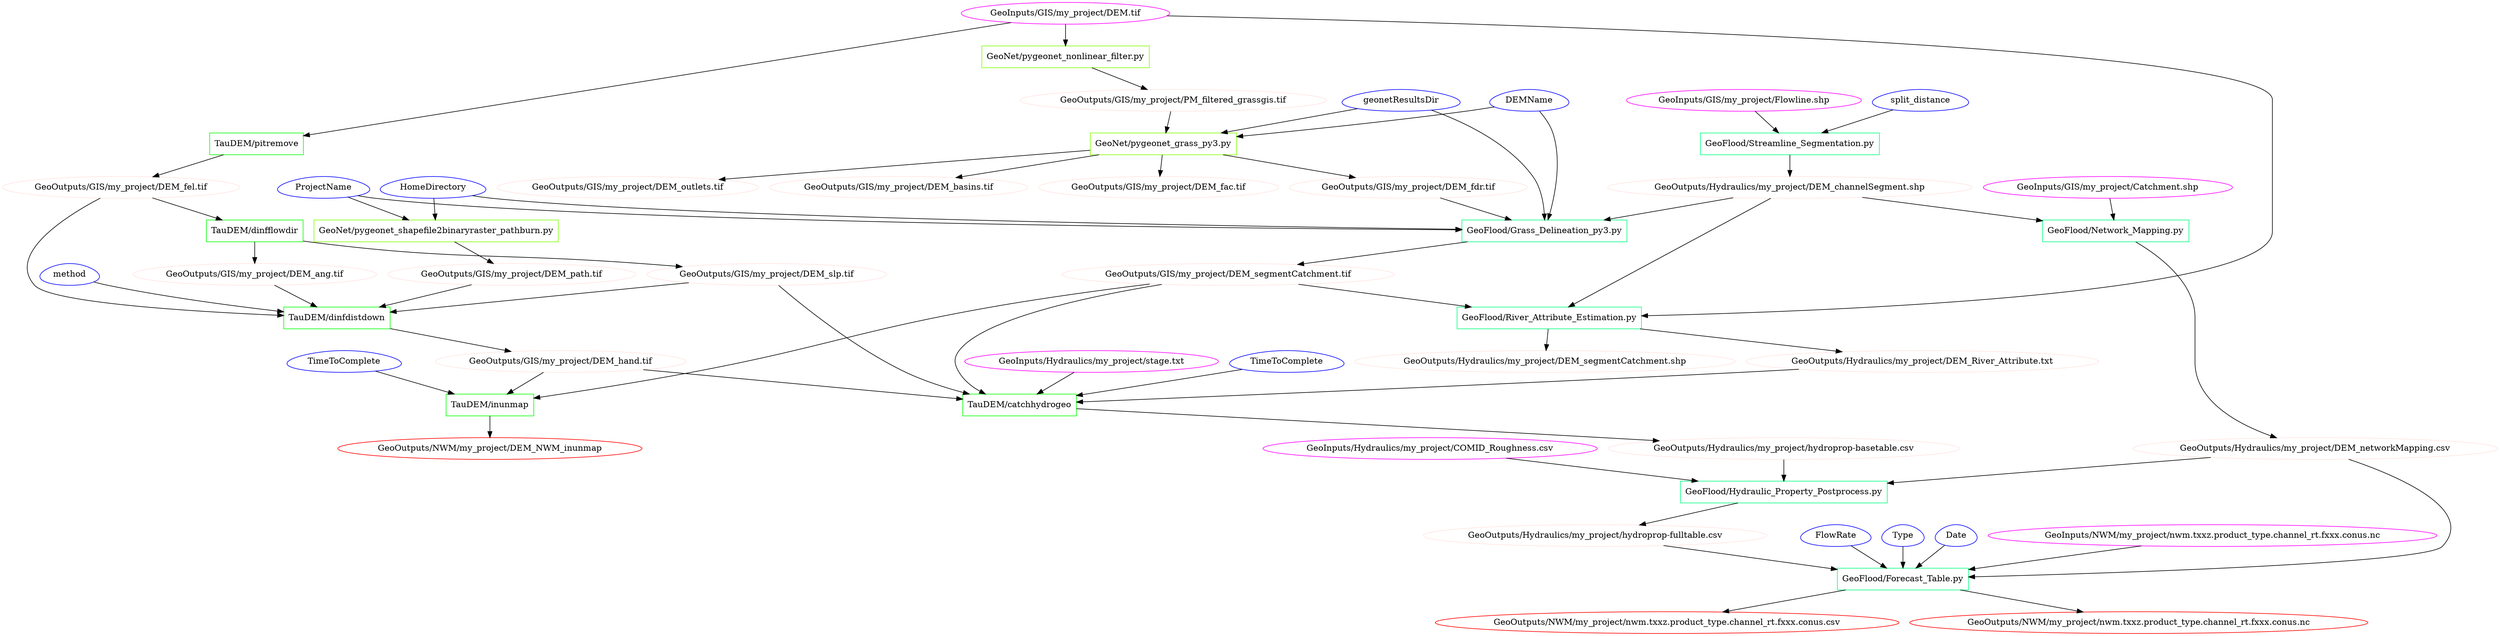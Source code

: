 digraph G {
    "TimeToCompletecatchhydrogeo" [label="TimeToComplete" shape=egg color=blue];
    "TimeToCompleteinunmap" [label="TimeToComplete" shape=egg color=blue];
    {
        node [shape=box color=chartreuse]
        "GeoNet/pygeonet_nonlinear_filter.py"
        "GeoNet/pygeonet_grass_py3.py"
        "GeoNet/pygeonet_shapefile2binaryraster_pathburn.py"
    }
    {
        node [shape=box color=green]
        "TauDEM/pitremove"
        "TauDEM/dinfflowdir"
        "TauDEM/dinfdistdown"
        "TauDEM/catchhydrogeo"
        "TauDEM/inunmap"
    }
    {
        node [shape=box color=springgreen]
        "GeoFlood/Streamline_Segmentation.py"
        "GeoFlood/Grass_Delineation_py3.py"
        "GeoFlood/River_Attribute_Estimation.py"
        "GeoFlood/Network_Mapping.py"
        "GeoFlood/Hydraulic_Property_Postprocess.py"
        "GeoFlood/Forecast_Table.py"
    }
    {
        node [shape=egg color=blue]
        "HomeDirectory"
        "ProjectName"
        "DEMName"
        "method"
        "split_distance"
        "geonetResultsDir"
        "TimeToCompletecatchhydrogeo"
        "TimeToCompleteinunmap"
        "FlowRate"
        "Type"
        "Date"
    }
    {
        node [color=magenta]
        "GeoInputs/GIS/my_project/DEM.tif"
        "GeoInputs/GIS/my_project/Flowline.shp"
        "GeoInputs/GIS/my_project/Catchment.shp"
        "GeoInputs/Hydraulics/my_project/stage.txt"
        "GeoInputs/Hydraulics/my_project/COMID_Roughness.csv"
        "GeoInputs/NWM/my_project/nwm.txxz.product_type.channel_rt.fxxx.conus.nc"
    }
    {
        node [color=mistyrose]
        "GeoOutputs/GIS/my_project/PM_filtered_grassgis.tif"
        "GeoOutputs/GIS/my_project/DEM_basins.tif"
        "GeoOutputs/GIS/my_project/DEM_fac.tif"
        "GeoOutputs/GIS/my_project/DEM_fdr.tif"
        "GeoOutputs/GIS/my_project/DEM_outlets.tif"
        "GeoOutputs/GIS/my_project/DEM_fel.tif"
        "GeoOutputs/GIS/my_project/DEM_ang.tif"
        "GeoOutputs/GIS/my_project/DEM_slp.tif"
        "GeoOutputs/Hydraulics/my_project/DEM_River_Attribute.txt"
        "GeoOutputs/GIS/my_project/DEM_path.tif"
        "GeoOutputs/GIS/my_project/DEM_hand.tif"
        "GeoOutputs/Hydraulics/my_project/DEM_channelSegment.shp"
        "GeoOutputs/GIS/my_project/DEM_segmentCatchment.tif"
        "GeoOutputs/Hydraulics/my_project/DEM_segmentCatchment.shp"
        "GeoOutputs/Hydraulics/my_project/DEM_networkMapping.csv"
        "GeoOutputs/Hydraulics/my_project/hydroprop-basetable.csv"
        "GeoOutputs/Hydraulics/my_project/hydroprop-fulltable.csv"
    }
    {
        node [color=red]
        "GeoOutputs/NWM/my_project/DEM_NWM_inunmap"
        "GeoOutputs/NWM/my_project/nwm.txxz.product_type.channel_rt.fxxx.conus.csv"
        "GeoOutputs/NWM/my_project/nwm.txxz.product_type.channel_rt.fxxx.conus.nc"
    }
    subgraph geonet {
        "GeoNet/pygeonet_nonlinear_filter.py" -> "GeoNet/pygeonet_grass_py3.py" [style=invis]
        "HomeDirectory" -> "GeoNet/pygeonet_shapefile2binaryraster_pathburn.py";
        "ProjectName" -> "GeoNet/pygeonet_shapefile2binaryraster_pathburn.py";
        "GeoNet/pygeonet_shapefile2binaryraster_pathburn.py" -> "GeoOutputs/GIS/my_project/DEM_path.tif";
        "GeoInputs/GIS/my_project/DEM.tif" -> "GeoNet/pygeonet_nonlinear_filter.py";
        "DEMName" -> "GeoNet/pygeonet_grass_py3.py";
        "geonetResultsDir" -> "GeoNet/pygeonet_grass_py3.py";
        "GeoNet/pygeonet_nonlinear_filter.py" -> "GeoOutputs/GIS/my_project/PM_filtered_grassgis.tif";
        "GeoOutputs/GIS/my_project/PM_filtered_grassgis.tif" -> "GeoNet/pygeonet_grass_py3.py";
        "GeoNet/pygeonet_grass_py3.py" -> "GeoOutputs/GIS/my_project/DEM_basins.tif";
        "GeoNet/pygeonet_grass_py3.py" -> "GeoOutputs/GIS/my_project/DEM_fac.tif";
        "GeoNet/pygeonet_grass_py3.py" -> "GeoOutputs/GIS/my_project/DEM_fdr.tif";
        "GeoNet/pygeonet_grass_py3.py" -> "GeoOutputs/GIS/my_project/DEM_outlets.tif";
    }
    subgraph taudem {
        subgraph taudeminvis {
            "TauDEM/pitremove" -> "TauDEM/dinfflowdir" [style=invis]
            "TauDEM/dinfflowdir" -> "TauDEM/dinfdistdown" [style=invis]
            "TauDEM/dinfdistdown" -> "TauDEM/inunmap" [style=invis]
            "TauDEM/dinfflowdir" -> "TauDEM/catchhydrogeo" [style=invis]
        }
        "GeoInputs/GIS/my_project/DEM.tif" -> "TauDEM/pitremove";
        "TauDEM/pitremove" -> "GeoOutputs/GIS/my_project/DEM_fel.tif";
        "GeoOutputs/GIS/my_project/DEM_fel.tif" -> "TauDEM/dinfflowdir";
        "TauDEM/dinfflowdir" -> "GeoOutputs/GIS/my_project/DEM_ang.tif";
        "TauDEM/dinfflowdir" -> "GeoOutputs/GIS/my_project/DEM_slp.tif";
        "GeoOutputs/GIS/my_project/DEM_ang.tif" -> "TauDEM/dinfdistdown";
        "GeoOutputs/GIS/my_project/DEM_fel.tif" -> "TauDEM/dinfdistdown";
        "GeoOutputs/GIS/my_project/DEM_slp.tif" -> "TauDEM/dinfdistdown";
        "GeoOutputs/GIS/my_project/DEM_path.tif" -> "TauDEM/dinfdistdown";
        "method" -> "TauDEM/dinfdistdown";
        "TauDEM/dinfdistdown" -> "GeoOutputs/GIS/my_project/DEM_hand.tif";
        "GeoOutputs/GIS/my_project/DEM_hand.tif" -> "TauDEM/catchhydrogeo";
        "GeoOutputs/GIS/my_project/DEM_slp.tif" -> "TauDEM/catchhydrogeo";
        "GeoInputs/Hydraulics/my_project/stage.txt" -> "TauDEM/catchhydrogeo";
        "TimeToCompletecatchhydrogeo" -> "TauDEM/catchhydrogeo";
        "GeoOutputs/GIS/my_project/DEM_segmentCatchment.tif" -> "TauDEM/catchhydrogeo";
        "GeoOutputs/Hydraulics/my_project/DEM_River_Attribute.txt" -> "TauDEM/catchhydrogeo";
        "TauDEM/catchhydrogeo" -> "GeoOutputs/Hydraulics/my_project/hydroprop-basetable.csv";
        "GeoOutputs/GIS/my_project/DEM_hand.tif" -> "TauDEM/inunmap";
        "TimeToCompleteinunmap" -> "TauDEM/inunmap";
        "GeoOutputs/GIS/my_project/DEM_segmentCatchment.tif" -> "TauDEM/inunmap";
        "TauDEM/inunmap" -> "GeoOutputs/NWM/my_project/DEM_NWM_inunmap";
    }
    subgraph geoflood {
        subgraph geofloodinvis {
            "GeoFlood/Streamline_Segmentation.py" -> "GeoFlood/Network_Mapping.py" [style=invis]
            "GeoFlood/Streamline_Segmentation.py" -> "GeoFlood/Grass_Delineation_py3.py" [style=invis]
            "GeoFlood/Network_Mapping.py" -> "GeoFlood/Hydraulic_Property_Postprocess.py" [style=invis]
            "GeoFlood/Hydraulic_Property_Postprocess.py" -> "GeoFlood/Forecast_Table.py" [style=invis]
            "GeoFlood/Grass_Delineation_py3.py" -> "GeoFlood/River_Attribute_Estimation.py" [style=invis]
        }
        "DEMName" -> "GeoFlood/Grass_Delineation_py3.py";
        "geonetResultsDir" -> "GeoFlood/Grass_Delineation_py3.py";
        "HomeDirectory" -> "GeoFlood/Grass_Delineation_py3.py";
        "ProjectName" -> "GeoFlood/Grass_Delineation_py3.py";
        "GeoInputs/GIS/my_project/DEM.tif" -> "GeoFlood/River_Attribute_Estimation.py";
        "GeoInputs/GIS/my_project/Flowline.shp" -> "GeoFlood/Streamline_Segmentation.py";
        "split_distance" -> "GeoFlood/Streamline_Segmentation.py";
        "GeoFlood/Streamline_Segmentation.py" -> "GeoOutputs/Hydraulics/my_project/DEM_channelSegment.shp";
        "GeoOutputs/Hydraulics/my_project/DEM_channelSegment.shp" -> "GeoFlood/Grass_Delineation_py3.py";
        "GeoOutputs/GIS/my_project/DEM_fdr.tif" -> "GeoFlood/Grass_Delineation_py3.py";
        "GeoFlood/Grass_Delineation_py3.py" -> "GeoOutputs/GIS/my_project/DEM_segmentCatchment.tif";
        "GeoOutputs/Hydraulics/my_project/DEM_channelSegment.shp" -> "GeoFlood/River_Attribute_Estimation.py";
        "GeoOutputs/GIS/my_project/DEM_segmentCatchment.tif" -> "GeoFlood/River_Attribute_Estimation.py";
        "GeoFlood/River_Attribute_Estimation.py" -> "GeoOutputs/Hydraulics/my_project/DEM_segmentCatchment.shp";
        "GeoFlood/River_Attribute_Estimation.py" -> "GeoOutputs/Hydraulics/my_project/DEM_River_Attribute.txt";
        "GeoInputs/GIS/my_project/Catchment.shp" -> "GeoFlood/Network_Mapping.py";
        "GeoOutputs/Hydraulics/my_project/DEM_channelSegment.shp" -> "GeoFlood/Network_Mapping.py";
        "GeoFlood/Network_Mapping.py" -> "GeoOutputs/Hydraulics/my_project/DEM_networkMapping.csv";
        "GeoInputs/Hydraulics/my_project/COMID_Roughness.csv" -> "GeoFlood/Hydraulic_Property_Postprocess.py";
        "GeoOutputs/Hydraulics/my_project/DEM_networkMapping.csv" -> "GeoFlood/Hydraulic_Property_Postprocess.py";
        "GeoOutputs/Hydraulics/my_project/hydroprop-basetable.csv" -> "GeoFlood/Hydraulic_Property_Postprocess.py";
        "GeoFlood/Hydraulic_Property_Postprocess.py" -> "GeoOutputs/Hydraulics/my_project/hydroprop-fulltable.csv";
        "GeoInputs/NWM/my_project/nwm.txxz.product_type.channel_rt.fxxx.conus.nc" -> "GeoFlood/Forecast_Table.py";
        "GeoOutputs/Hydraulics/my_project/DEM_networkMapping.csv" -> "GeoFlood/Forecast_Table.py";
        "GeoOutputs/Hydraulics/my_project/hydroprop-fulltable.csv" -> "GeoFlood/Forecast_Table.py";
        "FlowRate" -> "GeoFlood/Forecast_Table.py";
        "Type" -> "GeoFlood/Forecast_Table.py";
        "Date" -> "GeoFlood/Forecast_Table.py";
        "GeoFlood/Forecast_Table.py" -> "GeoOutputs/NWM/my_project/nwm.txxz.product_type.channel_rt.fxxx.conus.csv";
        "GeoFlood/Forecast_Table.py" -> "GeoOutputs/NWM/my_project/nwm.txxz.product_type.channel_rt.fxxx.conus.nc";
    }
}
